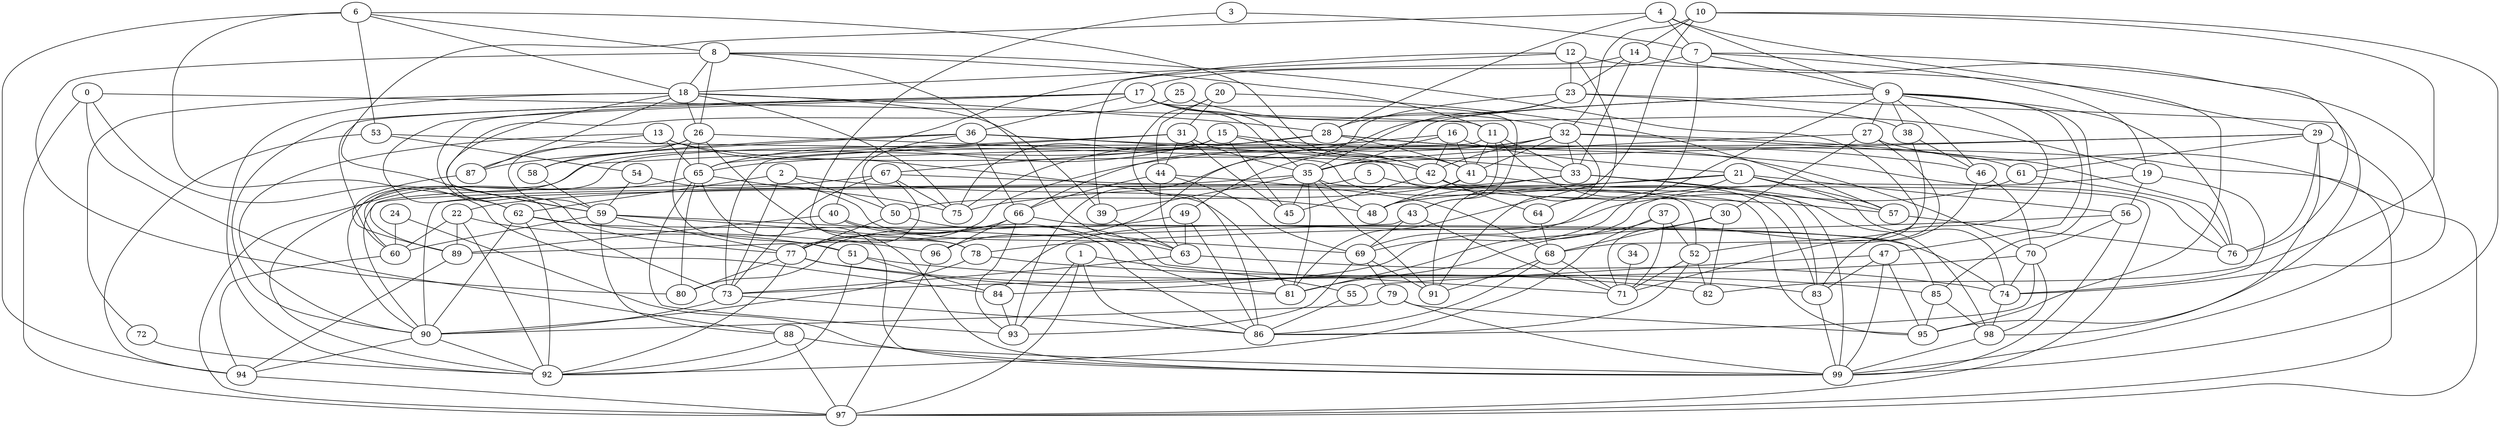 strict graph "gnp_random_graph(100,0.06)" {
0;
1;
2;
3;
4;
5;
6;
7;
8;
9;
10;
11;
12;
13;
14;
15;
16;
17;
18;
19;
20;
21;
22;
23;
24;
25;
26;
27;
28;
29;
30;
31;
32;
33;
34;
35;
36;
37;
38;
39;
40;
41;
42;
43;
44;
45;
46;
47;
48;
49;
50;
51;
52;
53;
54;
55;
56;
57;
58;
59;
60;
61;
62;
63;
64;
65;
66;
67;
68;
69;
70;
71;
72;
73;
74;
75;
76;
77;
78;
79;
80;
81;
82;
83;
84;
85;
86;
87;
88;
89;
90;
91;
92;
93;
94;
95;
96;
97;
98;
99;
0 -- 88  [is_available=True, prob="0.169403151536"];
0 -- 97  [is_available=True, prob="0.394670607074"];
0 -- 11  [is_available=True, prob="0.446651843479"];
0 -- 84  [is_available=True, prob="0.0481650566925"];
1 -- 97  [is_available=True, prob="0.31708251056"];
1 -- 93  [is_available=True, prob="0.536526926009"];
1 -- 86  [is_available=True, prob="1.0"];
1 -- 55  [is_available=True, prob="0.859969692198"];
2 -- 48  [is_available=True, prob="0.724973335402"];
2 -- 73  [is_available=True, prob="0.431360933227"];
2 -- 50  [is_available=True, prob="1.0"];
2 -- 62  [is_available=True, prob="1.0"];
3 -- 78  [is_available=True, prob="0.444495048384"];
3 -- 7  [is_available=True, prob="0.610979976129"];
4 -- 9  [is_available=True, prob="0.321823847226"];
4 -- 59  [is_available=True, prob="0.0986575152088"];
4 -- 28  [is_available=True, prob="0.657888877681"];
4 -- 29  [is_available=True, prob="0.549938914618"];
4 -- 7  [is_available=True, prob="0.5664197146"];
5 -- 57  [is_available=True, prob="0.00673447530672"];
5 -- 90  [is_available=True, prob="0.0262254479115"];
6 -- 8  [is_available=True, prob="0.523302122882"];
6 -- 41  [is_available=True, prob="0.8229656564"];
6 -- 62  [is_available=True, prob="0.618063964466"];
6 -- 18  [is_available=True, prob="0.644752388208"];
6 -- 53  [is_available=True, prob="0.0485757085283"];
6 -- 94  [is_available=True, prob="0.0139388205252"];
7 -- 64  [is_available=True, prob="0.966787527793"];
7 -- 9  [is_available=True, prob="0.963657621695"];
7 -- 74  [is_available=True, prob="1.0"];
7 -- 17  [is_available=True, prob="1.0"];
7 -- 19  [is_available=True, prob="0.582515117019"];
8 -- 71  [is_available=True, prob="1.0"];
8 -- 11  [is_available=True, prob="0.87581174436"];
8 -- 80  [is_available=True, prob="1.0"];
8 -- 18  [is_available=True, prob="0.209591734298"];
8 -- 26  [is_available=True, prob="1.0"];
8 -- 63  [is_available=True, prob="0.335480904825"];
9 -- 66  [is_available=True, prob="0.762934838751"];
9 -- 35  [is_available=True, prob="1.0"];
9 -- 69  [is_available=True, prob="0.87097436203"];
9 -- 38  [is_available=True, prob="0.325181117797"];
9 -- 76  [is_available=True, prob="1.0"];
9 -- 46  [is_available=True, prob="0.136483689294"];
9 -- 47  [is_available=True, prob="0.529025224651"];
9 -- 83  [is_available=True, prob="0.343350526027"];
9 -- 85  [is_available=True, prob="0.527956580904"];
9 -- 27  [is_available=True, prob="1.0"];
10 -- 32  [is_available=True, prob="0.726158502064"];
10 -- 81  [is_available=True, prob="1.0"];
10 -- 82  [is_available=True, prob="0.403614955205"];
10 -- 99  [is_available=True, prob="0.863739838147"];
10 -- 14  [is_available=True, prob="1.0"];
11 -- 33  [is_available=True, prob="0.0886073152494"];
11 -- 41  [is_available=True, prob="1.0"];
11 -- 43  [is_available=True, prob="0.768918118651"];
11 -- 73  [is_available=True, prob="0.716406844231"];
11 -- 30  [is_available=True, prob="1.0"];
12 -- 40  [is_available=True, prob="0.229328632344"];
12 -- 95  [is_available=True, prob="0.468508547569"];
12 -- 18  [is_available=True, prob="1.0"];
12 -- 91  [is_available=True, prob="0.539388096972"];
12 -- 23  [is_available=True, prob="1.0"];
13 -- 65  [is_available=True, prob="0.21294115899"];
13 -- 42  [is_available=True, prob="0.268935355904"];
13 -- 87  [is_available=True, prob="0.50960026311"];
13 -- 90  [is_available=True, prob="0.426143901479"];
13 -- 81  [is_available=True, prob="0.204042811191"];
14 -- 33  [is_available=True, prob="0.298878062069"];
14 -- 39  [is_available=True, prob="0.697740665339"];
14 -- 76  [is_available=True, prob="0.85232532661"];
14 -- 23  [is_available=True, prob="0.0361109715174"];
15 -- 65  [is_available=True, prob="1.0"];
15 -- 70  [is_available=True, prob="0.672697826397"];
15 -- 42  [is_available=True, prob="1.0"];
15 -- 75  [is_available=True, prob="0.0510016391745"];
15 -- 45  [is_available=True, prob="0.489147220375"];
15 -- 92  [is_available=True, prob="1.0"];
16 -- 96  [is_available=True, prob="0.992829788127"];
16 -- 41  [is_available=True, prob="0.030792759774"];
16 -- 42  [is_available=True, prob="0.972461290228"];
16 -- 75  [is_available=True, prob="0.705609122086"];
16 -- 21  [is_available=True, prob="0.0435005919619"];
17 -- 35  [is_available=True, prob="0.574902731776"];
17 -- 36  [is_available=True, prob="0.866630099081"];
17 -- 73  [is_available=True, prob="0.423513486422"];
17 -- 42  [is_available=True, prob="0.370957620247"];
17 -- 43  [is_available=True, prob="1.0"];
17 -- 19  [is_available=True, prob="0.213880964701"];
17 -- 90  [is_available=True, prob="0.181566601652"];
17 -- 60  [is_available=True, prob="0.597176098239"];
17 -- 62  [is_available=True, prob="1.0"];
18 -- 39  [is_available=True, prob="0.0489420493997"];
18 -- 92  [is_available=True, prob="0.905060754647"];
18 -- 75  [is_available=True, prob="0.966535857251"];
18 -- 72  [is_available=True, prob="1.0"];
18 -- 87  [is_available=True, prob="0.0357774960413"];
18 -- 26  [is_available=True, prob="0.624748950777"];
18 -- 59  [is_available=True, prob="1.0"];
18 -- 28  [is_available=True, prob="0.877651561933"];
19 -- 56  [is_available=True, prob="0.1162916793"];
19 -- 74  [is_available=True, prob="1.0"];
19 -- 84  [is_available=True, prob="0.20702041234"];
20 -- 57  [is_available=True, prob="0.219610766582"];
20 -- 44  [is_available=True, prob="0.774643081102"];
20 -- 86  [is_available=True, prob="0.760521406889"];
20 -- 31  [is_available=True, prob="0.324376484668"];
21 -- 48  [is_available=True, prob="0.424034894291"];
21 -- 69  [is_available=True, prob="1.0"];
21 -- 74  [is_available=True, prob="0.0772455815877"];
21 -- 22  [is_available=True, prob="0.320932804811"];
21 -- 56  [is_available=True, prob="0.913895577425"];
21 -- 57  [is_available=True, prob="1.0"];
22 -- 92  [is_available=True, prob="0.45235252674"];
22 -- 89  [is_available=True, prob="0.693522604554"];
22 -- 51  [is_available=True, prob="0.905246431998"];
22 -- 60  [is_available=True, prob="1.0"];
23 -- 35  [is_available=True, prob="1.0"];
23 -- 38  [is_available=True, prob="0.736060360568"];
23 -- 28  [is_available=True, prob="1.0"];
23 -- 93  [is_available=True, prob="0.939695488634"];
23 -- 95  [is_available=True, prob="0.922073156743"];
24 -- 99  [is_available=True, prob="1.0"];
24 -- 60  [is_available=True, prob="0.127379893107"];
25 -- 32  [is_available=True, prob="0.153826266702"];
25 -- 77  [is_available=True, prob="0.38785355976"];
26 -- 33  [is_available=True, prob="0.114041158683"];
26 -- 99  [is_available=True, prob="0.546988843376"];
26 -- 65  [is_available=True, prob="0.603688155174"];
26 -- 51  [is_available=True, prob="1.0"];
26 -- 58  [is_available=True, prob="1.0"];
26 -- 59  [is_available=True, prob="0.27210745991"];
27 -- 35  [is_available=True, prob="0.427768935368"];
27 -- 52  [is_available=True, prob="0.39107282841"];
27 -- 30  [is_available=True, prob="0.150560154214"];
27 -- 97  [is_available=True, prob="0.56194783679"];
28 -- 67  [is_available=True, prob="1.0"];
28 -- 41  [is_available=True, prob="0.249219859549"];
28 -- 76  [is_available=True, prob="0.55201086265"];
28 -- 46  [is_available=True, prob="0.812648120804"];
28 -- 60  [is_available=True, prob="0.43669132843"];
29 -- 65  [is_available=True, prob="0.319196971674"];
29 -- 98  [is_available=True, prob="0.621630782264"];
29 -- 35  [is_available=True, prob="0.498846952236"];
29 -- 76  [is_available=True, prob="0.32039167442"];
29 -- 99  [is_available=True, prob="0.774818461561"];
29 -- 61  [is_available=True, prob="0.645322545101"];
30 -- 81  [is_available=True, prob="0.491994113582"];
30 -- 82  [is_available=True, prob="0.0859206830901"];
30 -- 68  [is_available=True, prob="0.902014362291"];
31 -- 65  [is_available=True, prob="0.958159170761"];
31 -- 35  [is_available=True, prob="0.492448205237"];
31 -- 44  [is_available=True, prob="0.389042375881"];
31 -- 45  [is_available=True, prob="0.604785664051"];
31 -- 90  [is_available=True, prob="0.691551202592"];
32 -- 33  [is_available=True, prob="0.0822958825688"];
32 -- 41  [is_available=True, prob="1.0"];
32 -- 76  [is_available=True, prob="0.119735487348"];
32 -- 77  [is_available=True, prob="0.112075288455"];
32 -- 61  [is_available=True, prob="0.132964209413"];
32 -- 49  [is_available=True, prob="0.643785333104"];
32 -- 91  [is_available=True, prob="0.442778147252"];
32 -- 42  [is_available=True, prob="0.0220523982369"];
33 -- 75  [is_available=True, prob="1.0"];
33 -- 48  [is_available=True, prob="1.0"];
33 -- 99  [is_available=True, prob="0.799906004686"];
33 -- 57  [is_available=True, prob="0.829951489319"];
34 -- 71  [is_available=True, prob="0.592932176816"];
35 -- 91  [is_available=True, prob="1.0"];
35 -- 81  [is_available=True, prob="0.982003589424"];
35 -- 39  [is_available=True, prob="0.970872285949"];
35 -- 45  [is_available=True, prob="0.440549302341"];
35 -- 48  [is_available=True, prob="0.158258001058"];
35 -- 52  [is_available=True, prob="0.281808683435"];
35 -- 90  [is_available=True, prob="0.467466901919"];
36 -- 97  [is_available=True, prob="0.597403633185"];
36 -- 66  [is_available=True, prob="0.773372457031"];
36 -- 50  [is_available=True, prob="0.536028255785"];
36 -- 83  [is_available=True, prob="0.199110911809"];
36 -- 87  [is_available=True, prob="1.0"];
36 -- 58  [is_available=True, prob="0.221443587861"];
37 -- 92  [is_available=True, prob="0.740712526939"];
37 -- 81  [is_available=True, prob="0.269951804009"];
37 -- 52  [is_available=True, prob="1.0"];
37 -- 71  [is_available=True, prob="0.376826156138"];
38 -- 68  [is_available=True, prob="0.348589339053"];
38 -- 46  [is_available=True, prob="0.435953148516"];
39 -- 63  [is_available=True, prob="1.0"];
40 -- 81  [is_available=True, prob="0.300322137112"];
40 -- 86  [is_available=True, prob="0.250291883362"];
40 -- 89  [is_available=True, prob="0.932390833245"];
41 -- 48  [is_available=True, prob="0.440996966703"];
41 -- 98  [is_available=True, prob="0.879150611485"];
41 -- 50  [is_available=True, prob="1.0"];
42 -- 64  [is_available=True, prob="0.25673457058"];
42 -- 97  [is_available=True, prob="0.0234560461351"];
42 -- 45  [is_available=True, prob="0.217716315178"];
43 -- 69  [is_available=True, prob="0.588128562982"];
43 -- 89  [is_available=True, prob="0.6484853745"];
43 -- 71  [is_available=True, prob="0.144398152171"];
44 -- 66  [is_available=True, prob="0.640535264516"];
44 -- 68  [is_available=True, prob="1.0"];
44 -- 69  [is_available=True, prob="1.0"];
44 -- 63  [is_available=True, prob="0.656907310511"];
46 -- 70  [is_available=True, prob="0.839785342931"];
46 -- 71  [is_available=True, prob="0.797535712029"];
47 -- 99  [is_available=True, prob="0.443277105621"];
47 -- 95  [is_available=True, prob="0.109805933873"];
47 -- 83  [is_available=True, prob="0.342058406446"];
47 -- 55  [is_available=True, prob="0.0434369990277"];
49 -- 80  [is_available=True, prob="0.0416778041082"];
49 -- 86  [is_available=True, prob="0.799283047761"];
49 -- 63  [is_available=True, prob="0.421601853429"];
50 -- 77  [is_available=True, prob="0.302954420088"];
50 -- 71  [is_available=True, prob="0.613453810915"];
51 -- 92  [is_available=True, prob="0.00554935862107"];
51 -- 83  [is_available=True, prob="0.110462438729"];
51 -- 84  [is_available=True, prob="0.145630597473"];
52 -- 71  [is_available=True, prob="0.265400270868"];
52 -- 82  [is_available=True, prob="0.116625151674"];
52 -- 86  [is_available=True, prob="1.0"];
53 -- 83  [is_available=True, prob="0.612794980658"];
53 -- 94  [is_available=True, prob="0.329649148511"];
53 -- 54  [is_available=True, prob="1.0"];
54 -- 59  [is_available=True, prob="0.248190828761"];
54 -- 63  [is_available=True, prob="0.550769631759"];
55 -- 86  [is_available=True, prob="1.0"];
56 -- 99  [is_available=True, prob="0.599389327012"];
56 -- 78  [is_available=True, prob="1.0"];
56 -- 70  [is_available=True, prob="0.097318431226"];
57 -- 76  [is_available=True, prob="0.00933421874236"];
58 -- 59  [is_available=True, prob="0.160646916319"];
59 -- 69  [is_available=True, prob="0.531640313165"];
59 -- 77  [is_available=True, prob="0.894071841393"];
59 -- 78  [is_available=True, prob="0.327299909764"];
59 -- 88  [is_available=True, prob="0.204509791955"];
59 -- 60  [is_available=True, prob="0.837129612842"];
60 -- 94  [is_available=True, prob="0.653295022772"];
61 -- 84  [is_available=True, prob="0.15492586188"];
61 -- 76  [is_available=True, prob="0.894002396025"];
62 -- 96  [is_available=True, prob="0.366917038759"];
62 -- 74  [is_available=True, prob="0.117687154536"];
62 -- 90  [is_available=True, prob="0.181394239457"];
62 -- 92  [is_available=True, prob="0.292627491333"];
63 -- 73  [is_available=True, prob="1.0"];
63 -- 74  [is_available=True, prob="0.322678213792"];
64 -- 68  [is_available=True, prob="0.751533278272"];
65 -- 97  [is_available=True, prob="0.378889540838"];
65 -- 99  [is_available=True, prob="1.0"];
65 -- 75  [is_available=True, prob="1.0"];
65 -- 93  [is_available=True, prob="0.708379165924"];
65 -- 80  [is_available=True, prob="1.0"];
66 -- 96  [is_available=True, prob="0.681022323976"];
66 -- 77  [is_available=True, prob="1.0"];
66 -- 85  [is_available=True, prob="0.849383060935"];
66 -- 93  [is_available=True, prob="0.748276781287"];
67 -- 73  [is_available=True, prob="0.388257273191"];
67 -- 75  [is_available=True, prob="0.862497297943"];
67 -- 77  [is_available=True, prob="1.0"];
67 -- 89  [is_available=True, prob="0.434485078462"];
67 -- 95  [is_available=True, prob="0.49398365423"];
68 -- 71  [is_available=True, prob="1.0"];
68 -- 86  [is_available=True, prob="0.892406127917"];
68 -- 91  [is_available=True, prob="1.0"];
69 -- 91  [is_available=True, prob="0.598335929148"];
69 -- 79  [is_available=True, prob="0.351856620082"];
69 -- 93  [is_available=True, prob="0.340953941801"];
70 -- 98  [is_available=True, prob="1.0"];
70 -- 73  [is_available=True, prob="1.0"];
70 -- 74  [is_available=True, prob="1.0"];
70 -- 86  [is_available=True, prob="0.105013492176"];
72 -- 92  [is_available=True, prob="0.172770492557"];
73 -- 86  [is_available=True, prob="0.218453123375"];
73 -- 90  [is_available=True, prob="1.0"];
74 -- 98  [is_available=True, prob="1.0"];
77 -- 82  [is_available=True, prob="0.327947355537"];
77 -- 80  [is_available=True, prob="1.0"];
77 -- 81  [is_available=True, prob="0.720694020153"];
77 -- 92  [is_available=True, prob="1.0"];
78 -- 90  [is_available=True, prob="0.607309637431"];
78 -- 85  [is_available=True, prob="1.0"];
79 -- 90  [is_available=True, prob="0.832337404388"];
79 -- 99  [is_available=True, prob="0.867608549189"];
79 -- 95  [is_available=True, prob="0.815667839192"];
83 -- 99  [is_available=True, prob="0.0884855102368"];
84 -- 93  [is_available=True, prob="1.0"];
85 -- 98  [is_available=True, prob="0.389815578159"];
85 -- 95  [is_available=True, prob="0.388198299473"];
87 -- 89  [is_available=True, prob="0.974858504345"];
88 -- 97  [is_available=True, prob="0.0289600932682"];
88 -- 92  [is_available=True, prob="0.815897309683"];
88 -- 99  [is_available=True, prob="1.0"];
89 -- 94  [is_available=True, prob="0.0240064937628"];
90 -- 94  [is_available=True, prob="0.449644416223"];
90 -- 92  [is_available=True, prob="0.617650019219"];
94 -- 97  [is_available=True, prob="0.718883378024"];
96 -- 97  [is_available=True, prob="0.331140810959"];
98 -- 99  [is_available=True, prob="0.379629607283"];
}
